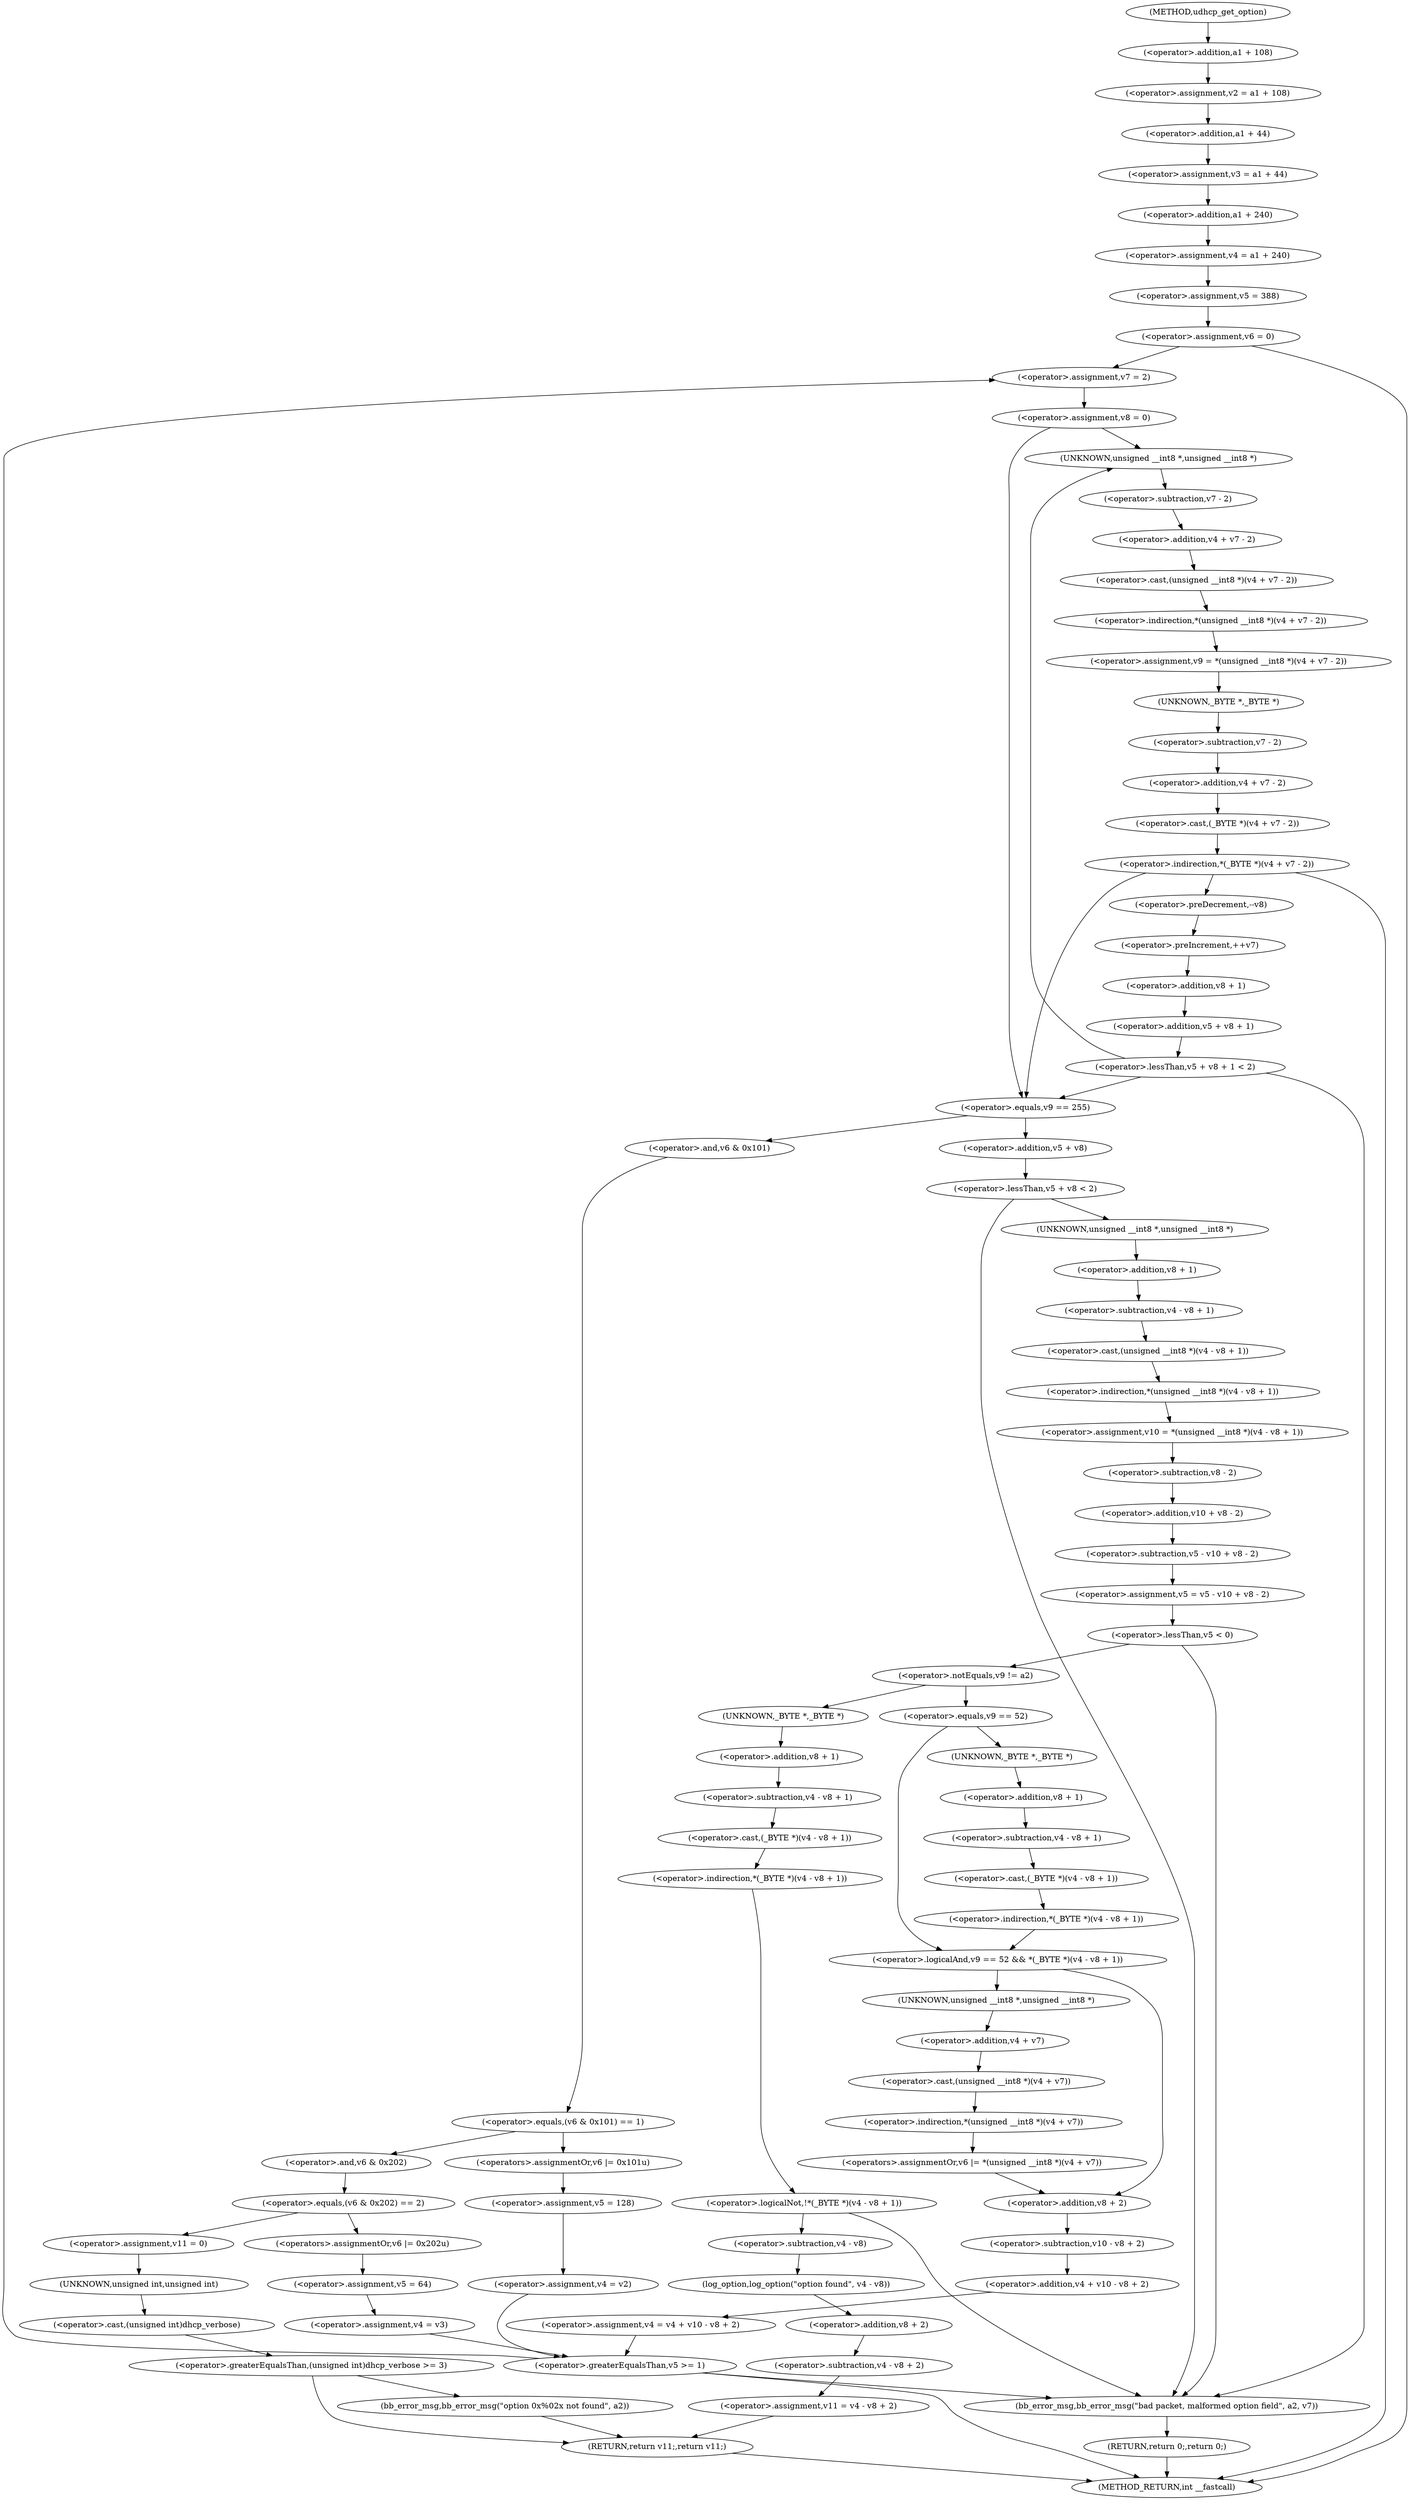 digraph udhcp_get_option {  
"1000125" [label = "(<operator>.assignment,v2 = a1 + 108)" ]
"1000127" [label = "(<operator>.addition,a1 + 108)" ]
"1000130" [label = "(<operator>.assignment,v3 = a1 + 44)" ]
"1000132" [label = "(<operator>.addition,a1 + 44)" ]
"1000135" [label = "(<operator>.assignment,v4 = a1 + 240)" ]
"1000137" [label = "(<operator>.addition,a1 + 240)" ]
"1000140" [label = "(<operator>.assignment,v5 = 388)" ]
"1000143" [label = "(<operator>.assignment,v6 = 0)" ]
"1000149" [label = "(<operator>.assignment,v7 = 2)" ]
"1000152" [label = "(<operator>.assignment,v8 = 0)" ]
"1000158" [label = "(<operator>.assignment,v9 = *(unsigned __int8 *)(v4 + v7 - 2))" ]
"1000160" [label = "(<operator>.indirection,*(unsigned __int8 *)(v4 + v7 - 2))" ]
"1000161" [label = "(<operator>.cast,(unsigned __int8 *)(v4 + v7 - 2))" ]
"1000162" [label = "(UNKNOWN,unsigned __int8 *,unsigned __int8 *)" ]
"1000163" [label = "(<operator>.addition,v4 + v7 - 2)" ]
"1000165" [label = "(<operator>.subtraction,v7 - 2)" ]
"1000169" [label = "(<operator>.indirection,*(_BYTE *)(v4 + v7 - 2))" ]
"1000170" [label = "(<operator>.cast,(_BYTE *)(v4 + v7 - 2))" ]
"1000171" [label = "(UNKNOWN,_BYTE *,_BYTE *)" ]
"1000172" [label = "(<operator>.addition,v4 + v7 - 2)" ]
"1000174" [label = "(<operator>.subtraction,v7 - 2)" ]
"1000178" [label = "(<operator>.preDecrement,--v8)" ]
"1000180" [label = "(<operator>.preIncrement,++v7)" ]
"1000183" [label = "(<operator>.lessThan,v5 + v8 + 1 < 2)" ]
"1000184" [label = "(<operator>.addition,v5 + v8 + 1)" ]
"1000186" [label = "(<operator>.addition,v8 + 1)" ]
"1000192" [label = "(<operator>.equals,v9 == 255)" ]
"1000197" [label = "(<operator>.equals,(v6 & 0x101) == 1)" ]
"1000198" [label = "(<operator>.and,v6 & 0x101)" ]
"1000203" [label = "(<operators>.assignmentOr,v6 |= 0x101u)" ]
"1000206" [label = "(<operator>.assignment,v5 = 128)" ]
"1000209" [label = "(<operator>.assignment,v4 = v2)" ]
"1000214" [label = "(<operator>.equals,(v6 & 0x202) == 2)" ]
"1000215" [label = "(<operator>.and,v6 & 0x202)" ]
"1000220" [label = "(<operators>.assignmentOr,v6 |= 0x202u)" ]
"1000223" [label = "(<operator>.assignment,v5 = 64)" ]
"1000226" [label = "(<operator>.assignment,v4 = v3)" ]
"1000230" [label = "(<operator>.assignment,v11 = 0)" ]
"1000234" [label = "(<operator>.greaterEqualsThan,(unsigned int)dhcp_verbose >= 3)" ]
"1000235" [label = "(<operator>.cast,(unsigned int)dhcp_verbose)" ]
"1000236" [label = "(UNKNOWN,unsigned int,unsigned int)" ]
"1000239" [label = "(bb_error_msg,bb_error_msg(\"option 0x%02x not found\", a2))" ]
"1000245" [label = "(<operator>.lessThan,v5 + v8 < 2)" ]
"1000246" [label = "(<operator>.addition,v5 + v8)" ]
"1000251" [label = "(<operator>.assignment,v10 = *(unsigned __int8 *)(v4 - v8 + 1))" ]
"1000253" [label = "(<operator>.indirection,*(unsigned __int8 *)(v4 - v8 + 1))" ]
"1000254" [label = "(<operator>.cast,(unsigned __int8 *)(v4 - v8 + 1))" ]
"1000255" [label = "(UNKNOWN,unsigned __int8 *,unsigned __int8 *)" ]
"1000256" [label = "(<operator>.subtraction,v4 - v8 + 1)" ]
"1000258" [label = "(<operator>.addition,v8 + 1)" ]
"1000261" [label = "(<operator>.assignment,v5 = v5 - v10 + v8 - 2)" ]
"1000263" [label = "(<operator>.subtraction,v5 - v10 + v8 - 2)" ]
"1000265" [label = "(<operator>.addition,v10 + v8 - 2)" ]
"1000267" [label = "(<operator>.subtraction,v8 - 2)" ]
"1000271" [label = "(<operator>.lessThan,v5 < 0)" ]
"1000276" [label = "(<operator>.notEquals,v9 != a2)" ]
"1000281" [label = "(<operator>.logicalAnd,v9 == 52 && *(_BYTE *)(v4 - v8 + 1))" ]
"1000282" [label = "(<operator>.equals,v9 == 52)" ]
"1000285" [label = "(<operator>.indirection,*(_BYTE *)(v4 - v8 + 1))" ]
"1000286" [label = "(<operator>.cast,(_BYTE *)(v4 - v8 + 1))" ]
"1000287" [label = "(UNKNOWN,_BYTE *,_BYTE *)" ]
"1000288" [label = "(<operator>.subtraction,v4 - v8 + 1)" ]
"1000290" [label = "(<operator>.addition,v8 + 1)" ]
"1000293" [label = "(<operators>.assignmentOr,v6 |= *(unsigned __int8 *)(v4 + v7))" ]
"1000295" [label = "(<operator>.indirection,*(unsigned __int8 *)(v4 + v7))" ]
"1000296" [label = "(<operator>.cast,(unsigned __int8 *)(v4 + v7))" ]
"1000297" [label = "(UNKNOWN,unsigned __int8 *,unsigned __int8 *)" ]
"1000298" [label = "(<operator>.addition,v4 + v7)" ]
"1000301" [label = "(<operator>.assignment,v4 = v4 + v10 - v8 + 2)" ]
"1000303" [label = "(<operator>.addition,v4 + v10 - v8 + 2)" ]
"1000305" [label = "(<operator>.subtraction,v10 - v8 + 2)" ]
"1000307" [label = "(<operator>.addition,v8 + 2)" ]
"1000312" [label = "(<operator>.greaterEqualsThan,v5 >= 1)" ]
"1000318" [label = "(<operator>.logicalNot,!*(_BYTE *)(v4 - v8 + 1))" ]
"1000319" [label = "(<operator>.indirection,*(_BYTE *)(v4 - v8 + 1))" ]
"1000320" [label = "(<operator>.cast,(_BYTE *)(v4 - v8 + 1))" ]
"1000321" [label = "(UNKNOWN,_BYTE *,_BYTE *)" ]
"1000322" [label = "(<operator>.subtraction,v4 - v8 + 1)" ]
"1000324" [label = "(<operator>.addition,v8 + 1)" ]
"1000329" [label = "(bb_error_msg,bb_error_msg(\"bad packet, malformed option field\", a2, v7))" ]
"1000333" [label = "(RETURN,return 0;,return 0;)" ]
"1000335" [label = "(log_option,log_option(\"option found\", v4 - v8))" ]
"1000337" [label = "(<operator>.subtraction,v4 - v8)" ]
"1000340" [label = "(<operator>.assignment,v11 = v4 - v8 + 2)" ]
"1000342" [label = "(<operator>.subtraction,v4 - v8 + 2)" ]
"1000344" [label = "(<operator>.addition,v8 + 2)" ]
"1000347" [label = "(RETURN,return v11;,return v11;)" ]
"1000111" [label = "(METHOD,udhcp_get_option)" ]
"1000349" [label = "(METHOD_RETURN,int __fastcall)" ]
  "1000125" -> "1000132" 
  "1000127" -> "1000125" 
  "1000130" -> "1000137" 
  "1000132" -> "1000130" 
  "1000135" -> "1000140" 
  "1000137" -> "1000135" 
  "1000140" -> "1000143" 
  "1000143" -> "1000349" 
  "1000143" -> "1000149" 
  "1000149" -> "1000152" 
  "1000152" -> "1000162" 
  "1000152" -> "1000192" 
  "1000158" -> "1000171" 
  "1000160" -> "1000158" 
  "1000161" -> "1000160" 
  "1000162" -> "1000165" 
  "1000163" -> "1000161" 
  "1000165" -> "1000163" 
  "1000169" -> "1000349" 
  "1000169" -> "1000192" 
  "1000169" -> "1000178" 
  "1000170" -> "1000169" 
  "1000171" -> "1000174" 
  "1000172" -> "1000170" 
  "1000174" -> "1000172" 
  "1000178" -> "1000180" 
  "1000180" -> "1000186" 
  "1000183" -> "1000162" 
  "1000183" -> "1000192" 
  "1000183" -> "1000329" 
  "1000184" -> "1000183" 
  "1000186" -> "1000184" 
  "1000192" -> "1000198" 
  "1000192" -> "1000246" 
  "1000197" -> "1000203" 
  "1000197" -> "1000215" 
  "1000198" -> "1000197" 
  "1000203" -> "1000206" 
  "1000206" -> "1000209" 
  "1000209" -> "1000312" 
  "1000214" -> "1000220" 
  "1000214" -> "1000230" 
  "1000215" -> "1000214" 
  "1000220" -> "1000223" 
  "1000223" -> "1000226" 
  "1000226" -> "1000312" 
  "1000230" -> "1000236" 
  "1000234" -> "1000239" 
  "1000234" -> "1000347" 
  "1000235" -> "1000234" 
  "1000236" -> "1000235" 
  "1000239" -> "1000347" 
  "1000245" -> "1000329" 
  "1000245" -> "1000255" 
  "1000246" -> "1000245" 
  "1000251" -> "1000267" 
  "1000253" -> "1000251" 
  "1000254" -> "1000253" 
  "1000255" -> "1000258" 
  "1000256" -> "1000254" 
  "1000258" -> "1000256" 
  "1000261" -> "1000271" 
  "1000263" -> "1000261" 
  "1000265" -> "1000263" 
  "1000267" -> "1000265" 
  "1000271" -> "1000329" 
  "1000271" -> "1000276" 
  "1000276" -> "1000321" 
  "1000276" -> "1000282" 
  "1000281" -> "1000297" 
  "1000281" -> "1000307" 
  "1000282" -> "1000287" 
  "1000282" -> "1000281" 
  "1000285" -> "1000281" 
  "1000286" -> "1000285" 
  "1000287" -> "1000290" 
  "1000288" -> "1000286" 
  "1000290" -> "1000288" 
  "1000293" -> "1000307" 
  "1000295" -> "1000293" 
  "1000296" -> "1000295" 
  "1000297" -> "1000298" 
  "1000298" -> "1000296" 
  "1000301" -> "1000312" 
  "1000303" -> "1000301" 
  "1000305" -> "1000303" 
  "1000307" -> "1000305" 
  "1000312" -> "1000349" 
  "1000312" -> "1000149" 
  "1000312" -> "1000329" 
  "1000318" -> "1000329" 
  "1000318" -> "1000337" 
  "1000319" -> "1000318" 
  "1000320" -> "1000319" 
  "1000321" -> "1000324" 
  "1000322" -> "1000320" 
  "1000324" -> "1000322" 
  "1000329" -> "1000333" 
  "1000333" -> "1000349" 
  "1000335" -> "1000344" 
  "1000337" -> "1000335" 
  "1000340" -> "1000347" 
  "1000342" -> "1000340" 
  "1000344" -> "1000342" 
  "1000347" -> "1000349" 
  "1000111" -> "1000127" 
}
